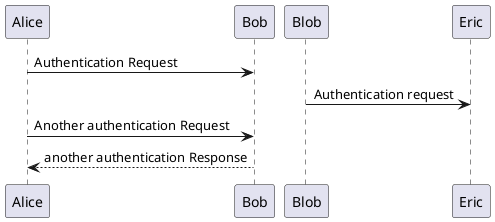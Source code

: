 @startuml
Alice -> Bob: Authentication Request
Blob -> Eric: Authentication request

Alice -> Bob: Another authentication Request
Alice <-- Bob: another authentication Response
@enduml
